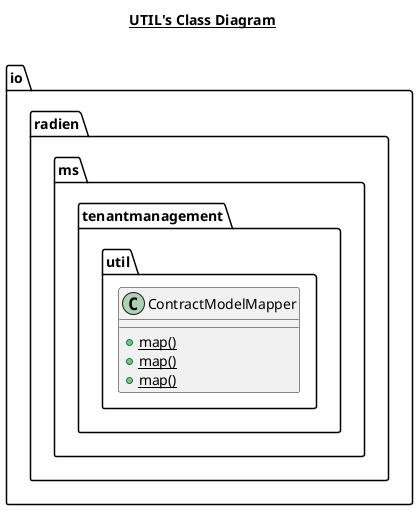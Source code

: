 @startuml

title __UTIL's Class Diagram__\n

  namespace io.radien.ms.tenantmanagement {
    namespace util {
      class io.radien.ms.tenantmanagement.util.ContractModelMapper {
          {static} + map()
          {static} + map()
          {static} + map()
      }
    }
  }
  








@enduml
